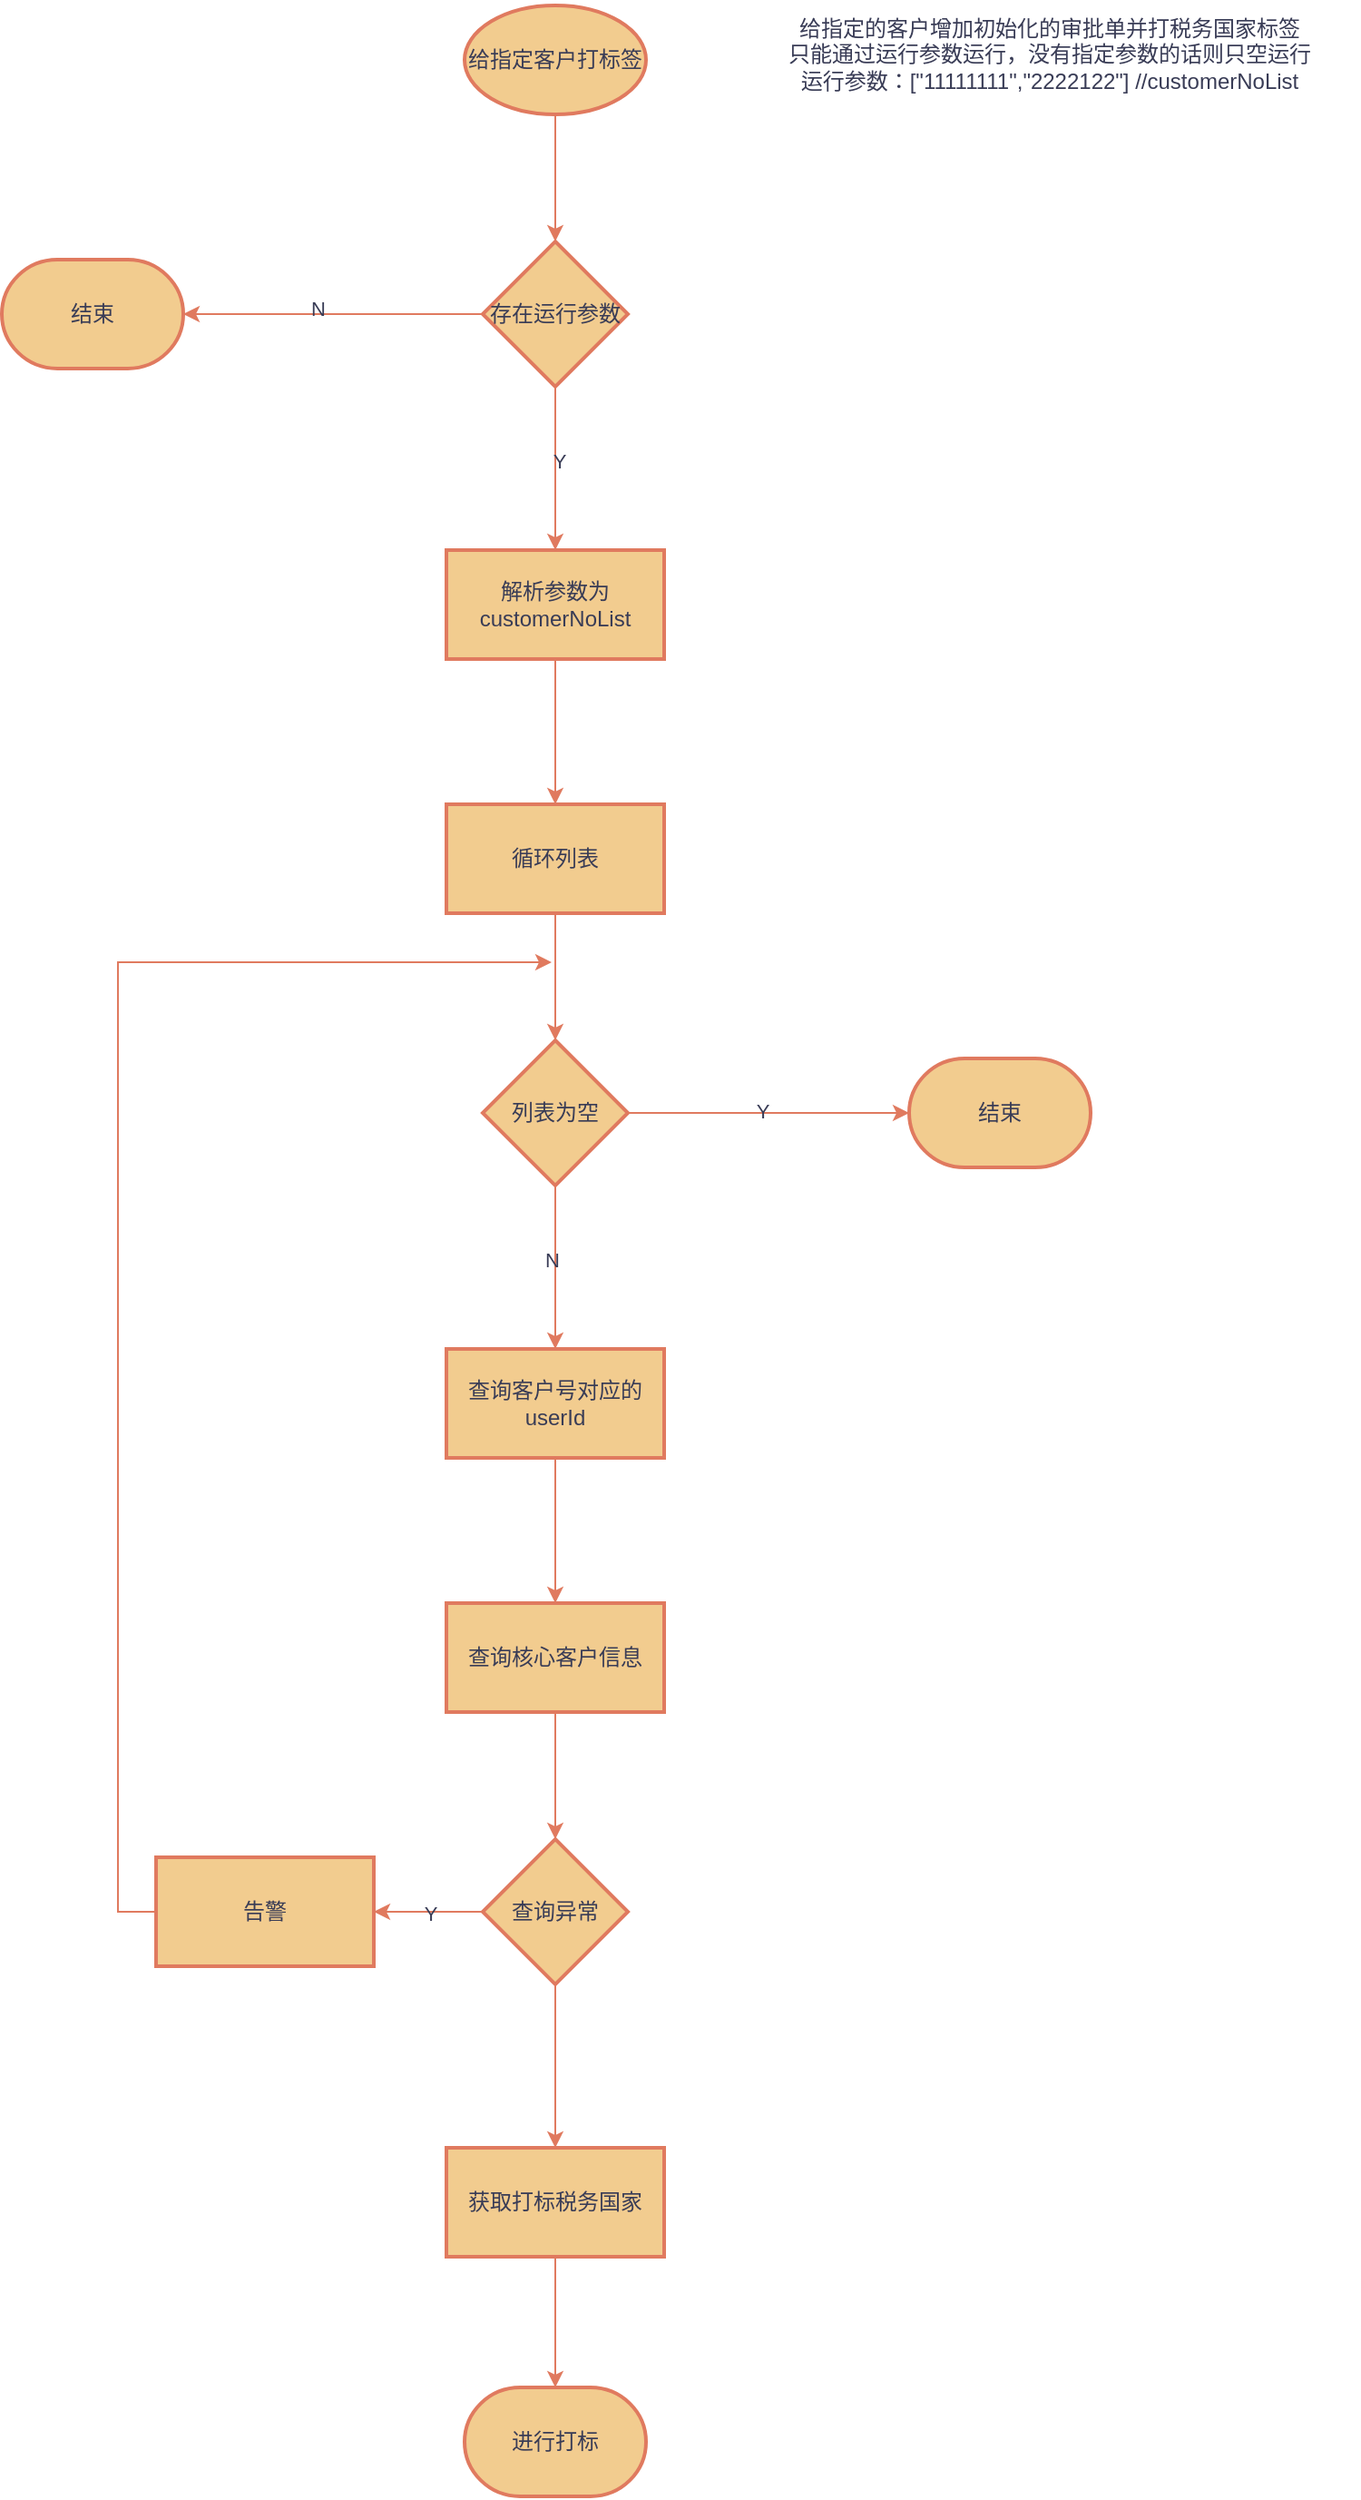<mxfile version="25.0.3">
  <diagram name="第 1 页" id="JszSAWcZqSegdD_SdQXZ">
    <mxGraphModel dx="1834" dy="1138" grid="0" gridSize="10" guides="1" tooltips="1" connect="1" arrows="1" fold="1" page="0" pageScale="1" pageWidth="827" pageHeight="1169" math="0" shadow="0">
      <root>
        <mxCell id="0" />
        <mxCell id="1" parent="0" />
        <mxCell id="yP6dpSuBOCjN4IQ7aM1U-6" value="" style="edgeStyle=orthogonalEdgeStyle;rounded=0;orthogonalLoop=1;jettySize=auto;html=1;labelBackgroundColor=none;strokeColor=#E07A5F;fontColor=default;" edge="1" parent="1" source="yP6dpSuBOCjN4IQ7aM1U-1" target="yP6dpSuBOCjN4IQ7aM1U-5">
          <mxGeometry relative="1" as="geometry" />
        </mxCell>
        <mxCell id="yP6dpSuBOCjN4IQ7aM1U-1" value="给指定客户打标签" style="strokeWidth=2;html=1;shape=mxgraph.flowchart.start_1;whiteSpace=wrap;labelBackgroundColor=none;fillColor=#F2CC8F;strokeColor=#E07A5F;fontColor=#393C56;" vertex="1" parent="1">
          <mxGeometry x="246" y="-196" width="100" height="60" as="geometry" />
        </mxCell>
        <mxCell id="yP6dpSuBOCjN4IQ7aM1U-2" value="给指定的客户增加初始化的审批单并打税务国家标签&lt;div&gt;只能通过运行参数运行，没有指定参数的话则只空运行&lt;/div&gt;&lt;div&gt;运行参数：[&quot;11111111&quot;,&quot;2222122&quot;] //customerNoList&lt;/div&gt;" style="text;html=1;align=center;verticalAlign=middle;whiteSpace=wrap;rounded=0;labelBackgroundColor=none;fontColor=#393C56;" vertex="1" parent="1">
          <mxGeometry x="398" y="-199" width="341" height="59" as="geometry" />
        </mxCell>
        <mxCell id="yP6dpSuBOCjN4IQ7aM1U-15" style="edgeStyle=orthogonalEdgeStyle;rounded=0;orthogonalLoop=1;jettySize=auto;html=1;exitX=0.5;exitY=1;exitDx=0;exitDy=0;labelBackgroundColor=none;strokeColor=#E07A5F;fontColor=default;" edge="1" parent="1" source="yP6dpSuBOCjN4IQ7aM1U-5" target="yP6dpSuBOCjN4IQ7aM1U-10">
          <mxGeometry relative="1" as="geometry" />
        </mxCell>
        <mxCell id="yP6dpSuBOCjN4IQ7aM1U-16" value="Y" style="edgeLabel;html=1;align=center;verticalAlign=middle;resizable=0;points=[];labelBackgroundColor=none;fontColor=#393C56;" vertex="1" connectable="0" parent="yP6dpSuBOCjN4IQ7aM1U-15">
          <mxGeometry x="-0.089" y="2" relative="1" as="geometry">
            <mxPoint as="offset" />
          </mxGeometry>
        </mxCell>
        <mxCell id="yP6dpSuBOCjN4IQ7aM1U-5" value="存在运行参数" style="rhombus;whiteSpace=wrap;html=1;strokeWidth=2;labelBackgroundColor=none;fillColor=#F2CC8F;strokeColor=#E07A5F;fontColor=#393C56;" vertex="1" parent="1">
          <mxGeometry x="256" y="-66" width="80" height="80" as="geometry" />
        </mxCell>
        <mxCell id="yP6dpSuBOCjN4IQ7aM1U-7" value="结束" style="strokeWidth=2;html=1;shape=mxgraph.flowchart.terminator;whiteSpace=wrap;labelBackgroundColor=none;fillColor=#F2CC8F;strokeColor=#E07A5F;fontColor=#393C56;" vertex="1" parent="1">
          <mxGeometry x="-9" y="-56" width="100" height="60" as="geometry" />
        </mxCell>
        <mxCell id="yP6dpSuBOCjN4IQ7aM1U-18" value="" style="edgeStyle=orthogonalEdgeStyle;rounded=0;orthogonalLoop=1;jettySize=auto;html=1;labelBackgroundColor=none;strokeColor=#E07A5F;fontColor=default;" edge="1" parent="1" source="yP6dpSuBOCjN4IQ7aM1U-10" target="yP6dpSuBOCjN4IQ7aM1U-17">
          <mxGeometry relative="1" as="geometry" />
        </mxCell>
        <mxCell id="yP6dpSuBOCjN4IQ7aM1U-10" value="解析参数为customerNoList" style="whiteSpace=wrap;html=1;strokeWidth=2;labelBackgroundColor=none;fillColor=#F2CC8F;strokeColor=#E07A5F;fontColor=#393C56;" vertex="1" parent="1">
          <mxGeometry x="236" y="104" width="120" height="60" as="geometry" />
        </mxCell>
        <mxCell id="yP6dpSuBOCjN4IQ7aM1U-13" style="edgeStyle=orthogonalEdgeStyle;rounded=0;orthogonalLoop=1;jettySize=auto;html=1;exitX=0;exitY=0.5;exitDx=0;exitDy=0;entryX=1;entryY=0.5;entryDx=0;entryDy=0;entryPerimeter=0;labelBackgroundColor=none;strokeColor=#E07A5F;fontColor=default;" edge="1" parent="1" source="yP6dpSuBOCjN4IQ7aM1U-5" target="yP6dpSuBOCjN4IQ7aM1U-7">
          <mxGeometry relative="1" as="geometry" />
        </mxCell>
        <mxCell id="yP6dpSuBOCjN4IQ7aM1U-14" value="N" style="edgeLabel;html=1;align=center;verticalAlign=middle;resizable=0;points=[];labelBackgroundColor=none;fontColor=#393C56;" vertex="1" connectable="0" parent="yP6dpSuBOCjN4IQ7aM1U-13">
          <mxGeometry x="0.103" y="-3" relative="1" as="geometry">
            <mxPoint as="offset" />
          </mxGeometry>
        </mxCell>
        <mxCell id="yP6dpSuBOCjN4IQ7aM1U-20" value="" style="edgeStyle=orthogonalEdgeStyle;rounded=0;orthogonalLoop=1;jettySize=auto;html=1;labelBackgroundColor=none;strokeColor=#E07A5F;fontColor=default;" edge="1" parent="1" source="yP6dpSuBOCjN4IQ7aM1U-17" target="yP6dpSuBOCjN4IQ7aM1U-19">
          <mxGeometry relative="1" as="geometry" />
        </mxCell>
        <mxCell id="yP6dpSuBOCjN4IQ7aM1U-17" value="循环列表" style="whiteSpace=wrap;html=1;strokeWidth=2;labelBackgroundColor=none;fillColor=#F2CC8F;strokeColor=#E07A5F;fontColor=#393C56;" vertex="1" parent="1">
          <mxGeometry x="236" y="244" width="120" height="60" as="geometry" />
        </mxCell>
        <mxCell id="yP6dpSuBOCjN4IQ7aM1U-22" style="edgeStyle=orthogonalEdgeStyle;rounded=0;orthogonalLoop=1;jettySize=auto;html=1;exitX=1;exitY=0.5;exitDx=0;exitDy=0;labelBackgroundColor=none;strokeColor=#E07A5F;fontColor=default;" edge="1" parent="1" source="yP6dpSuBOCjN4IQ7aM1U-19" target="yP6dpSuBOCjN4IQ7aM1U-21">
          <mxGeometry relative="1" as="geometry" />
        </mxCell>
        <mxCell id="yP6dpSuBOCjN4IQ7aM1U-23" value="Y" style="edgeLabel;html=1;align=center;verticalAlign=middle;resizable=0;points=[];labelBackgroundColor=none;fontColor=#393C56;" vertex="1" connectable="0" parent="yP6dpSuBOCjN4IQ7aM1U-22">
          <mxGeometry x="-0.045" y="1" relative="1" as="geometry">
            <mxPoint as="offset" />
          </mxGeometry>
        </mxCell>
        <mxCell id="yP6dpSuBOCjN4IQ7aM1U-25" value="" style="edgeStyle=orthogonalEdgeStyle;rounded=0;orthogonalLoop=1;jettySize=auto;html=1;labelBackgroundColor=none;strokeColor=#E07A5F;fontColor=default;" edge="1" parent="1" source="yP6dpSuBOCjN4IQ7aM1U-19" target="yP6dpSuBOCjN4IQ7aM1U-24">
          <mxGeometry relative="1" as="geometry" />
        </mxCell>
        <mxCell id="yP6dpSuBOCjN4IQ7aM1U-26" value="N" style="edgeLabel;html=1;align=center;verticalAlign=middle;resizable=0;points=[];labelBackgroundColor=none;fontColor=#393C56;" vertex="1" connectable="0" parent="yP6dpSuBOCjN4IQ7aM1U-25">
          <mxGeometry x="-0.089" y="-2" relative="1" as="geometry">
            <mxPoint as="offset" />
          </mxGeometry>
        </mxCell>
        <mxCell id="yP6dpSuBOCjN4IQ7aM1U-19" value="列表为空" style="rhombus;whiteSpace=wrap;html=1;strokeWidth=2;labelBackgroundColor=none;fillColor=#F2CC8F;strokeColor=#E07A5F;fontColor=#393C56;" vertex="1" parent="1">
          <mxGeometry x="256" y="374" width="80" height="80" as="geometry" />
        </mxCell>
        <mxCell id="yP6dpSuBOCjN4IQ7aM1U-21" value="结束" style="strokeWidth=2;html=1;shape=mxgraph.flowchart.terminator;whiteSpace=wrap;labelBackgroundColor=none;fillColor=#F2CC8F;strokeColor=#E07A5F;fontColor=#393C56;" vertex="1" parent="1">
          <mxGeometry x="491" y="384" width="100" height="60" as="geometry" />
        </mxCell>
        <mxCell id="yP6dpSuBOCjN4IQ7aM1U-28" value="" style="edgeStyle=orthogonalEdgeStyle;rounded=0;orthogonalLoop=1;jettySize=auto;html=1;labelBackgroundColor=none;strokeColor=#E07A5F;fontColor=default;" edge="1" parent="1" source="yP6dpSuBOCjN4IQ7aM1U-24" target="yP6dpSuBOCjN4IQ7aM1U-27">
          <mxGeometry relative="1" as="geometry" />
        </mxCell>
        <mxCell id="yP6dpSuBOCjN4IQ7aM1U-24" value="查询客户号对应的userId" style="whiteSpace=wrap;html=1;strokeWidth=2;labelBackgroundColor=none;fillColor=#F2CC8F;strokeColor=#E07A5F;fontColor=#393C56;" vertex="1" parent="1">
          <mxGeometry x="236" y="544" width="120" height="60" as="geometry" />
        </mxCell>
        <mxCell id="yP6dpSuBOCjN4IQ7aM1U-30" value="" style="edgeStyle=orthogonalEdgeStyle;rounded=0;orthogonalLoop=1;jettySize=auto;html=1;labelBackgroundColor=none;strokeColor=#E07A5F;fontColor=default;" edge="1" parent="1" source="yP6dpSuBOCjN4IQ7aM1U-27" target="yP6dpSuBOCjN4IQ7aM1U-29">
          <mxGeometry relative="1" as="geometry" />
        </mxCell>
        <mxCell id="yP6dpSuBOCjN4IQ7aM1U-27" value="查询核心客户信息" style="whiteSpace=wrap;html=1;strokeWidth=2;labelBackgroundColor=none;fillColor=#F2CC8F;strokeColor=#E07A5F;fontColor=#393C56;" vertex="1" parent="1">
          <mxGeometry x="236" y="684" width="120" height="60" as="geometry" />
        </mxCell>
        <mxCell id="yP6dpSuBOCjN4IQ7aM1U-34" value="" style="edgeStyle=orthogonalEdgeStyle;rounded=0;orthogonalLoop=1;jettySize=auto;html=1;labelBackgroundColor=none;strokeColor=#E07A5F;fontColor=default;" edge="1" parent="1" source="yP6dpSuBOCjN4IQ7aM1U-29" target="yP6dpSuBOCjN4IQ7aM1U-33">
          <mxGeometry relative="1" as="geometry" />
        </mxCell>
        <mxCell id="yP6dpSuBOCjN4IQ7aM1U-36" value="Y" style="edgeLabel;html=1;align=center;verticalAlign=middle;resizable=0;points=[];labelBackgroundColor=none;fontColor=#393C56;" vertex="1" connectable="0" parent="yP6dpSuBOCjN4IQ7aM1U-34">
          <mxGeometry x="-0.033" y="1" relative="1" as="geometry">
            <mxPoint as="offset" />
          </mxGeometry>
        </mxCell>
        <mxCell id="yP6dpSuBOCjN4IQ7aM1U-38" value="" style="edgeStyle=orthogonalEdgeStyle;rounded=0;orthogonalLoop=1;jettySize=auto;html=1;labelBackgroundColor=none;strokeColor=#E07A5F;fontColor=default;" edge="1" parent="1" source="yP6dpSuBOCjN4IQ7aM1U-29" target="yP6dpSuBOCjN4IQ7aM1U-37">
          <mxGeometry relative="1" as="geometry" />
        </mxCell>
        <mxCell id="yP6dpSuBOCjN4IQ7aM1U-29" value="查询异常" style="rhombus;whiteSpace=wrap;html=1;strokeWidth=2;labelBackgroundColor=none;fillColor=#F2CC8F;strokeColor=#E07A5F;fontColor=#393C56;" vertex="1" parent="1">
          <mxGeometry x="256" y="814" width="80" height="80" as="geometry" />
        </mxCell>
        <mxCell id="yP6dpSuBOCjN4IQ7aM1U-35" style="edgeStyle=orthogonalEdgeStyle;rounded=0;orthogonalLoop=1;jettySize=auto;html=1;exitX=0;exitY=0.5;exitDx=0;exitDy=0;labelBackgroundColor=none;strokeColor=#E07A5F;fontColor=default;" edge="1" parent="1" source="yP6dpSuBOCjN4IQ7aM1U-33">
          <mxGeometry relative="1" as="geometry">
            <mxPoint x="294" y="331" as="targetPoint" />
            <Array as="points">
              <mxPoint x="55" y="854" />
            </Array>
          </mxGeometry>
        </mxCell>
        <mxCell id="yP6dpSuBOCjN4IQ7aM1U-33" value="告警" style="whiteSpace=wrap;html=1;strokeWidth=2;labelBackgroundColor=none;fillColor=#F2CC8F;strokeColor=#E07A5F;fontColor=#393C56;" vertex="1" parent="1">
          <mxGeometry x="76" y="824" width="120" height="60" as="geometry" />
        </mxCell>
        <mxCell id="yP6dpSuBOCjN4IQ7aM1U-37" value="获取打标税务国家" style="whiteSpace=wrap;html=1;strokeWidth=2;labelBackgroundColor=none;fillColor=#F2CC8F;strokeColor=#E07A5F;fontColor=#393C56;" vertex="1" parent="1">
          <mxGeometry x="236" y="984" width="120" height="60" as="geometry" />
        </mxCell>
        <mxCell id="yP6dpSuBOCjN4IQ7aM1U-39" value="进行打标" style="strokeWidth=2;html=1;shape=mxgraph.flowchart.terminator;whiteSpace=wrap;labelBackgroundColor=none;fillColor=#F2CC8F;strokeColor=#E07A5F;fontColor=#393C56;" vertex="1" parent="1">
          <mxGeometry x="246" y="1116" width="100" height="60" as="geometry" />
        </mxCell>
        <mxCell id="yP6dpSuBOCjN4IQ7aM1U-40" style="edgeStyle=orthogonalEdgeStyle;rounded=0;orthogonalLoop=1;jettySize=auto;html=1;exitX=0.5;exitY=1;exitDx=0;exitDy=0;entryX=0.5;entryY=0;entryDx=0;entryDy=0;entryPerimeter=0;labelBackgroundColor=none;strokeColor=#E07A5F;fontColor=default;" edge="1" parent="1" source="yP6dpSuBOCjN4IQ7aM1U-37" target="yP6dpSuBOCjN4IQ7aM1U-39">
          <mxGeometry relative="1" as="geometry" />
        </mxCell>
      </root>
    </mxGraphModel>
  </diagram>
</mxfile>
